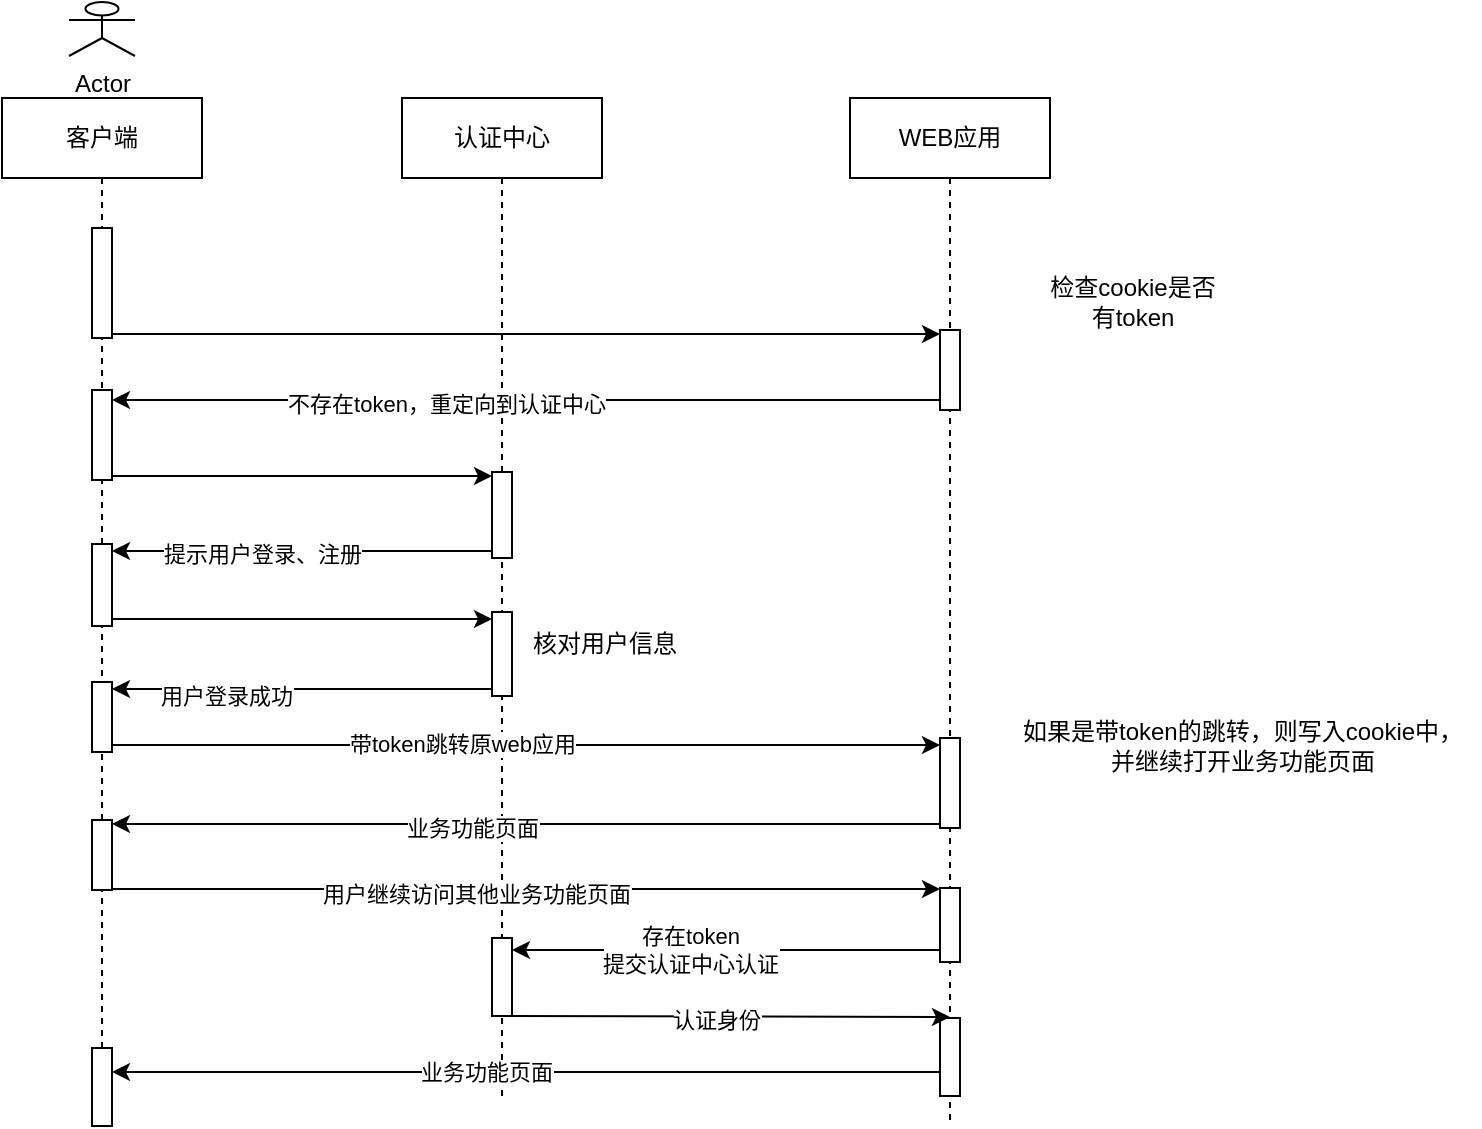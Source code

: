 <mxfile version="21.3.0" type="github">
  <diagram name="Page-1" id="2YBvvXClWsGukQMizWep">
    <mxGraphModel dx="1780" dy="626" grid="0" gridSize="10" guides="1" tooltips="1" connect="1" arrows="1" fold="1" page="1" pageScale="1" pageWidth="850" pageHeight="1100" math="0" shadow="0">
      <root>
        <mxCell id="0" />
        <mxCell id="1" parent="0" />
        <mxCell id="_f6-LcQ2s9BJ2RR13vZq-1" value="客户端" style="shape=umlLifeline;perimeter=lifelinePerimeter;whiteSpace=wrap;html=1;container=1;dropTarget=0;collapsible=0;recursiveResize=0;outlineConnect=0;portConstraint=eastwest;newEdgeStyle={&quot;edgeStyle&quot;:&quot;elbowEdgeStyle&quot;,&quot;elbow&quot;:&quot;vertical&quot;,&quot;curved&quot;:0,&quot;rounded&quot;:0};" vertex="1" parent="1">
          <mxGeometry x="31" y="51" width="100" height="500" as="geometry" />
        </mxCell>
        <mxCell id="_f6-LcQ2s9BJ2RR13vZq-3" value="" style="html=1;points=[];perimeter=orthogonalPerimeter;outlineConnect=0;targetShapes=umlLifeline;portConstraint=eastwest;newEdgeStyle={&quot;edgeStyle&quot;:&quot;elbowEdgeStyle&quot;,&quot;elbow&quot;:&quot;vertical&quot;,&quot;curved&quot;:0,&quot;rounded&quot;:0};" vertex="1" parent="_f6-LcQ2s9BJ2RR13vZq-1">
          <mxGeometry x="45" y="65" width="10" height="55" as="geometry" />
        </mxCell>
        <mxCell id="_f6-LcQ2s9BJ2RR13vZq-10" value="" style="html=1;points=[];perimeter=orthogonalPerimeter;outlineConnect=0;targetShapes=umlLifeline;portConstraint=eastwest;newEdgeStyle={&quot;edgeStyle&quot;:&quot;elbowEdgeStyle&quot;,&quot;elbow&quot;:&quot;vertical&quot;,&quot;curved&quot;:0,&quot;rounded&quot;:0};" vertex="1" parent="_f6-LcQ2s9BJ2RR13vZq-1">
          <mxGeometry x="45" y="146" width="10" height="45" as="geometry" />
        </mxCell>
        <mxCell id="_f6-LcQ2s9BJ2RR13vZq-15" value="" style="html=1;points=[];perimeter=orthogonalPerimeter;outlineConnect=0;targetShapes=umlLifeline;portConstraint=eastwest;newEdgeStyle={&quot;edgeStyle&quot;:&quot;elbowEdgeStyle&quot;,&quot;elbow&quot;:&quot;vertical&quot;,&quot;curved&quot;:0,&quot;rounded&quot;:0};" vertex="1" parent="_f6-LcQ2s9BJ2RR13vZq-1">
          <mxGeometry x="45" y="223" width="10" height="41" as="geometry" />
        </mxCell>
        <mxCell id="_f6-LcQ2s9BJ2RR13vZq-21" value="" style="html=1;points=[];perimeter=orthogonalPerimeter;outlineConnect=0;targetShapes=umlLifeline;portConstraint=eastwest;newEdgeStyle={&quot;edgeStyle&quot;:&quot;elbowEdgeStyle&quot;,&quot;elbow&quot;:&quot;vertical&quot;,&quot;curved&quot;:0,&quot;rounded&quot;:0};" vertex="1" parent="_f6-LcQ2s9BJ2RR13vZq-1">
          <mxGeometry x="45" y="292" width="10" height="35" as="geometry" />
        </mxCell>
        <mxCell id="_f6-LcQ2s9BJ2RR13vZq-25" value="" style="html=1;points=[];perimeter=orthogonalPerimeter;outlineConnect=0;targetShapes=umlLifeline;portConstraint=eastwest;newEdgeStyle={&quot;edgeStyle&quot;:&quot;elbowEdgeStyle&quot;,&quot;elbow&quot;:&quot;vertical&quot;,&quot;curved&quot;:0,&quot;rounded&quot;:0};" vertex="1" parent="_f6-LcQ2s9BJ2RR13vZq-1">
          <mxGeometry x="45" y="361" width="10" height="35" as="geometry" />
        </mxCell>
        <mxCell id="_f6-LcQ2s9BJ2RR13vZq-2" value="Actor" style="shape=umlActor;verticalLabelPosition=bottom;verticalAlign=top;html=1;" vertex="1" parent="1">
          <mxGeometry x="64.5" y="3" width="33" height="27" as="geometry" />
        </mxCell>
        <mxCell id="_f6-LcQ2s9BJ2RR13vZq-4" value="认证中心" style="shape=umlLifeline;perimeter=lifelinePerimeter;whiteSpace=wrap;html=1;container=1;dropTarget=0;collapsible=0;recursiveResize=0;outlineConnect=0;portConstraint=eastwest;newEdgeStyle={&quot;edgeStyle&quot;:&quot;elbowEdgeStyle&quot;,&quot;elbow&quot;:&quot;vertical&quot;,&quot;curved&quot;:0,&quot;rounded&quot;:0};" vertex="1" parent="1">
          <mxGeometry x="231" y="51" width="100" height="502" as="geometry" />
        </mxCell>
        <mxCell id="_f6-LcQ2s9BJ2RR13vZq-13" value="" style="html=1;points=[];perimeter=orthogonalPerimeter;outlineConnect=0;targetShapes=umlLifeline;portConstraint=eastwest;newEdgeStyle={&quot;edgeStyle&quot;:&quot;elbowEdgeStyle&quot;,&quot;elbow&quot;:&quot;vertical&quot;,&quot;curved&quot;:0,&quot;rounded&quot;:0};" vertex="1" parent="_f6-LcQ2s9BJ2RR13vZq-4">
          <mxGeometry x="45" y="187" width="10" height="43" as="geometry" />
        </mxCell>
        <mxCell id="_f6-LcQ2s9BJ2RR13vZq-16" value="" style="html=1;points=[];perimeter=orthogonalPerimeter;outlineConnect=0;targetShapes=umlLifeline;portConstraint=eastwest;newEdgeStyle={&quot;edgeStyle&quot;:&quot;elbowEdgeStyle&quot;,&quot;elbow&quot;:&quot;vertical&quot;,&quot;curved&quot;:0,&quot;rounded&quot;:0};" vertex="1" parent="_f6-LcQ2s9BJ2RR13vZq-4">
          <mxGeometry x="45" y="257" width="10" height="42" as="geometry" />
        </mxCell>
        <mxCell id="_f6-LcQ2s9BJ2RR13vZq-38" value="" style="html=1;points=[];perimeter=orthogonalPerimeter;outlineConnect=0;targetShapes=umlLifeline;portConstraint=eastwest;newEdgeStyle={&quot;edgeStyle&quot;:&quot;elbowEdgeStyle&quot;,&quot;elbow&quot;:&quot;vertical&quot;,&quot;curved&quot;:0,&quot;rounded&quot;:0};" vertex="1" parent="_f6-LcQ2s9BJ2RR13vZq-4">
          <mxGeometry x="45" y="420" width="10" height="39" as="geometry" />
        </mxCell>
        <mxCell id="_f6-LcQ2s9BJ2RR13vZq-5" value="WEB应用" style="shape=umlLifeline;perimeter=lifelinePerimeter;whiteSpace=wrap;html=1;container=1;dropTarget=0;collapsible=0;recursiveResize=0;outlineConnect=0;portConstraint=eastwest;newEdgeStyle={&quot;edgeStyle&quot;:&quot;elbowEdgeStyle&quot;,&quot;elbow&quot;:&quot;vertical&quot;,&quot;curved&quot;:0,&quot;rounded&quot;:0};" vertex="1" parent="1">
          <mxGeometry x="455" y="51" width="100" height="514" as="geometry" />
        </mxCell>
        <mxCell id="_f6-LcQ2s9BJ2RR13vZq-6" value="" style="html=1;points=[];perimeter=orthogonalPerimeter;outlineConnect=0;targetShapes=umlLifeline;portConstraint=eastwest;newEdgeStyle={&quot;edgeStyle&quot;:&quot;elbowEdgeStyle&quot;,&quot;elbow&quot;:&quot;vertical&quot;,&quot;curved&quot;:0,&quot;rounded&quot;:0};" vertex="1" parent="_f6-LcQ2s9BJ2RR13vZq-5">
          <mxGeometry x="45" y="116" width="10" height="40" as="geometry" />
        </mxCell>
        <mxCell id="_f6-LcQ2s9BJ2RR13vZq-17" value="" style="html=1;points=[];perimeter=orthogonalPerimeter;outlineConnect=0;targetShapes=umlLifeline;portConstraint=eastwest;newEdgeStyle={&quot;edgeStyle&quot;:&quot;elbowEdgeStyle&quot;,&quot;elbow&quot;:&quot;vertical&quot;,&quot;curved&quot;:0,&quot;rounded&quot;:0};" vertex="1" parent="_f6-LcQ2s9BJ2RR13vZq-5">
          <mxGeometry x="45" y="320" width="10" height="45" as="geometry" />
        </mxCell>
        <mxCell id="_f6-LcQ2s9BJ2RR13vZq-37" value="" style="html=1;points=[];perimeter=orthogonalPerimeter;outlineConnect=0;targetShapes=umlLifeline;portConstraint=eastwest;newEdgeStyle={&quot;edgeStyle&quot;:&quot;elbowEdgeStyle&quot;,&quot;elbow&quot;:&quot;vertical&quot;,&quot;curved&quot;:0,&quot;rounded&quot;:0};" vertex="1" parent="_f6-LcQ2s9BJ2RR13vZq-5">
          <mxGeometry x="45" y="395" width="10" height="37" as="geometry" />
        </mxCell>
        <mxCell id="_f6-LcQ2s9BJ2RR13vZq-43" value="" style="html=1;points=[];perimeter=orthogonalPerimeter;outlineConnect=0;targetShapes=umlLifeline;portConstraint=eastwest;newEdgeStyle={&quot;edgeStyle&quot;:&quot;elbowEdgeStyle&quot;,&quot;elbow&quot;:&quot;vertical&quot;,&quot;curved&quot;:0,&quot;rounded&quot;:0};" vertex="1" parent="_f6-LcQ2s9BJ2RR13vZq-5">
          <mxGeometry x="45" y="460" width="10" height="39" as="geometry" />
        </mxCell>
        <mxCell id="_f6-LcQ2s9BJ2RR13vZq-7" style="edgeStyle=elbowEdgeStyle;rounded=0;orthogonalLoop=1;jettySize=auto;html=1;elbow=vertical;curved=0;" edge="1" parent="1" source="_f6-LcQ2s9BJ2RR13vZq-3" target="_f6-LcQ2s9BJ2RR13vZq-6">
          <mxGeometry relative="1" as="geometry" />
        </mxCell>
        <mxCell id="_f6-LcQ2s9BJ2RR13vZq-8" value="检查cookie是否有token" style="text;html=1;strokeColor=none;fillColor=none;align=center;verticalAlign=middle;whiteSpace=wrap;rounded=0;" vertex="1" parent="1">
          <mxGeometry x="551" y="138" width="91" height="30" as="geometry" />
        </mxCell>
        <mxCell id="_f6-LcQ2s9BJ2RR13vZq-11" style="edgeStyle=elbowEdgeStyle;rounded=0;orthogonalLoop=1;jettySize=auto;html=1;elbow=vertical;curved=0;" edge="1" parent="1" source="_f6-LcQ2s9BJ2RR13vZq-6" target="_f6-LcQ2s9BJ2RR13vZq-10">
          <mxGeometry relative="1" as="geometry" />
        </mxCell>
        <mxCell id="_f6-LcQ2s9BJ2RR13vZq-12" value="不存在token，重定向到认证中心" style="edgeLabel;html=1;align=center;verticalAlign=middle;resizable=0;points=[];" vertex="1" connectable="0" parent="_f6-LcQ2s9BJ2RR13vZq-11">
          <mxGeometry x="0.195" y="2" relative="1" as="geometry">
            <mxPoint as="offset" />
          </mxGeometry>
        </mxCell>
        <mxCell id="_f6-LcQ2s9BJ2RR13vZq-18" style="edgeStyle=elbowEdgeStyle;rounded=0;orthogonalLoop=1;jettySize=auto;html=1;elbow=vertical;curved=0;" edge="1" parent="1" source="_f6-LcQ2s9BJ2RR13vZq-13" target="_f6-LcQ2s9BJ2RR13vZq-15">
          <mxGeometry relative="1" as="geometry" />
        </mxCell>
        <mxCell id="_f6-LcQ2s9BJ2RR13vZq-19" value="提示用户登录、注册" style="edgeLabel;html=1;align=center;verticalAlign=middle;resizable=0;points=[];" vertex="1" connectable="0" parent="_f6-LcQ2s9BJ2RR13vZq-18">
          <mxGeometry x="0.214" y="1" relative="1" as="geometry">
            <mxPoint as="offset" />
          </mxGeometry>
        </mxCell>
        <mxCell id="_f6-LcQ2s9BJ2RR13vZq-20" style="edgeStyle=elbowEdgeStyle;rounded=0;orthogonalLoop=1;jettySize=auto;html=1;elbow=vertical;curved=0;" edge="1" parent="1" source="_f6-LcQ2s9BJ2RR13vZq-15" target="_f6-LcQ2s9BJ2RR13vZq-16">
          <mxGeometry relative="1" as="geometry" />
        </mxCell>
        <mxCell id="_f6-LcQ2s9BJ2RR13vZq-22" style="edgeStyle=elbowEdgeStyle;rounded=0;orthogonalLoop=1;jettySize=auto;html=1;elbow=vertical;curved=0;" edge="1" parent="1" source="_f6-LcQ2s9BJ2RR13vZq-16" target="_f6-LcQ2s9BJ2RR13vZq-21">
          <mxGeometry relative="1" as="geometry" />
        </mxCell>
        <mxCell id="_f6-LcQ2s9BJ2RR13vZq-23" value="用户登录成功" style="edgeLabel;html=1;align=center;verticalAlign=middle;resizable=0;points=[];" vertex="1" connectable="0" parent="_f6-LcQ2s9BJ2RR13vZq-22">
          <mxGeometry x="0.404" y="3" relative="1" as="geometry">
            <mxPoint as="offset" />
          </mxGeometry>
        </mxCell>
        <mxCell id="_f6-LcQ2s9BJ2RR13vZq-24" value="核对用户信息" style="text;html=1;align=center;verticalAlign=middle;resizable=0;points=[];autosize=1;strokeColor=none;fillColor=none;" vertex="1" parent="1">
          <mxGeometry x="287" y="311" width="90" height="26" as="geometry" />
        </mxCell>
        <mxCell id="_f6-LcQ2s9BJ2RR13vZq-29" style="edgeStyle=elbowEdgeStyle;rounded=0;orthogonalLoop=1;jettySize=auto;html=1;elbow=vertical;curved=0;" edge="1" parent="1" source="_f6-LcQ2s9BJ2RR13vZq-21" target="_f6-LcQ2s9BJ2RR13vZq-17">
          <mxGeometry relative="1" as="geometry" />
        </mxCell>
        <mxCell id="_f6-LcQ2s9BJ2RR13vZq-30" value="带token跳转原web应用" style="edgeLabel;html=1;align=center;verticalAlign=middle;resizable=0;points=[];" vertex="1" connectable="0" parent="_f6-LcQ2s9BJ2RR13vZq-29">
          <mxGeometry x="-0.388" relative="1" as="geometry">
            <mxPoint x="48" y="-1" as="offset" />
          </mxGeometry>
        </mxCell>
        <mxCell id="_f6-LcQ2s9BJ2RR13vZq-33" style="edgeStyle=elbowEdgeStyle;rounded=0;orthogonalLoop=1;jettySize=auto;html=1;elbow=vertical;curved=0;" edge="1" parent="1" source="_f6-LcQ2s9BJ2RR13vZq-17" target="_f6-LcQ2s9BJ2RR13vZq-25">
          <mxGeometry relative="1" as="geometry" />
        </mxCell>
        <mxCell id="_f6-LcQ2s9BJ2RR13vZq-34" value="业务功能页面" style="edgeLabel;html=1;align=center;verticalAlign=middle;resizable=0;points=[];" vertex="1" connectable="0" parent="_f6-LcQ2s9BJ2RR13vZq-33">
          <mxGeometry x="0.132" y="2" relative="1" as="geometry">
            <mxPoint as="offset" />
          </mxGeometry>
        </mxCell>
        <mxCell id="_f6-LcQ2s9BJ2RR13vZq-35" value="如果是带token的跳转，则写入cookie中，&lt;br&gt;并继续打开业务功能页面" style="text;html=1;align=center;verticalAlign=middle;resizable=0;points=[];autosize=1;strokeColor=none;fillColor=none;" vertex="1" parent="1">
          <mxGeometry x="532" y="354" width="238" height="41" as="geometry" />
        </mxCell>
        <mxCell id="_f6-LcQ2s9BJ2RR13vZq-36" style="edgeStyle=elbowEdgeStyle;rounded=0;orthogonalLoop=1;jettySize=auto;html=1;elbow=vertical;curved=0;" edge="1" parent="1" source="_f6-LcQ2s9BJ2RR13vZq-10" target="_f6-LcQ2s9BJ2RR13vZq-13">
          <mxGeometry relative="1" as="geometry" />
        </mxCell>
        <mxCell id="_f6-LcQ2s9BJ2RR13vZq-39" style="edgeStyle=elbowEdgeStyle;rounded=0;orthogonalLoop=1;jettySize=auto;html=1;elbow=vertical;curved=0;" edge="1" parent="1" source="_f6-LcQ2s9BJ2RR13vZq-25" target="_f6-LcQ2s9BJ2RR13vZq-37">
          <mxGeometry relative="1" as="geometry" />
        </mxCell>
        <mxCell id="_f6-LcQ2s9BJ2RR13vZq-40" value="用户继续访问其他业务功能页面" style="edgeLabel;html=1;align=center;verticalAlign=middle;resizable=0;points=[];" vertex="1" connectable="0" parent="_f6-LcQ2s9BJ2RR13vZq-39">
          <mxGeometry x="-0.272" y="-3" relative="1" as="geometry">
            <mxPoint x="31" y="-1" as="offset" />
          </mxGeometry>
        </mxCell>
        <mxCell id="_f6-LcQ2s9BJ2RR13vZq-41" style="edgeStyle=elbowEdgeStyle;rounded=0;orthogonalLoop=1;jettySize=auto;html=1;elbow=vertical;curved=0;" edge="1" parent="1" source="_f6-LcQ2s9BJ2RR13vZq-37" target="_f6-LcQ2s9BJ2RR13vZq-38">
          <mxGeometry relative="1" as="geometry" />
        </mxCell>
        <mxCell id="_f6-LcQ2s9BJ2RR13vZq-42" value="存在token&lt;br&gt;提交认证中心认证" style="edgeLabel;html=1;align=center;verticalAlign=middle;resizable=0;points=[];" vertex="1" connectable="0" parent="_f6-LcQ2s9BJ2RR13vZq-41">
          <mxGeometry x="0.171" relative="1" as="geometry">
            <mxPoint as="offset" />
          </mxGeometry>
        </mxCell>
        <mxCell id="_f6-LcQ2s9BJ2RR13vZq-44" style="edgeStyle=elbowEdgeStyle;rounded=0;orthogonalLoop=1;jettySize=auto;html=1;elbow=vertical;curved=0;" edge="1" parent="1" source="_f6-LcQ2s9BJ2RR13vZq-38" target="_f6-LcQ2s9BJ2RR13vZq-43">
          <mxGeometry relative="1" as="geometry" />
        </mxCell>
        <mxCell id="_f6-LcQ2s9BJ2RR13vZq-45" value="认证身份" style="edgeLabel;html=1;align=center;verticalAlign=middle;resizable=0;points=[];" vertex="1" connectable="0" parent="_f6-LcQ2s9BJ2RR13vZq-44">
          <mxGeometry x="-0.049" y="-1" relative="1" as="geometry">
            <mxPoint as="offset" />
          </mxGeometry>
        </mxCell>
        <mxCell id="_f6-LcQ2s9BJ2RR13vZq-46" value="" style="html=1;points=[];perimeter=orthogonalPerimeter;outlineConnect=0;targetShapes=umlLifeline;portConstraint=eastwest;newEdgeStyle={&quot;edgeStyle&quot;:&quot;elbowEdgeStyle&quot;,&quot;elbow&quot;:&quot;vertical&quot;,&quot;curved&quot;:0,&quot;rounded&quot;:0};" vertex="1" parent="1">
          <mxGeometry x="76" y="526" width="10" height="39" as="geometry" />
        </mxCell>
        <mxCell id="_f6-LcQ2s9BJ2RR13vZq-47" style="edgeStyle=elbowEdgeStyle;rounded=0;orthogonalLoop=1;jettySize=auto;html=1;elbow=vertical;curved=0;" edge="1" parent="1" source="_f6-LcQ2s9BJ2RR13vZq-43" target="_f6-LcQ2s9BJ2RR13vZq-46">
          <mxGeometry relative="1" as="geometry" />
        </mxCell>
        <mxCell id="_f6-LcQ2s9BJ2RR13vZq-48" value="业务功能页面" style="edgeLabel;html=1;align=center;verticalAlign=middle;resizable=0;points=[];" vertex="1" connectable="0" parent="_f6-LcQ2s9BJ2RR13vZq-47">
          <mxGeometry x="0.263" y="1" relative="1" as="geometry">
            <mxPoint x="34" y="-1" as="offset" />
          </mxGeometry>
        </mxCell>
      </root>
    </mxGraphModel>
  </diagram>
</mxfile>
